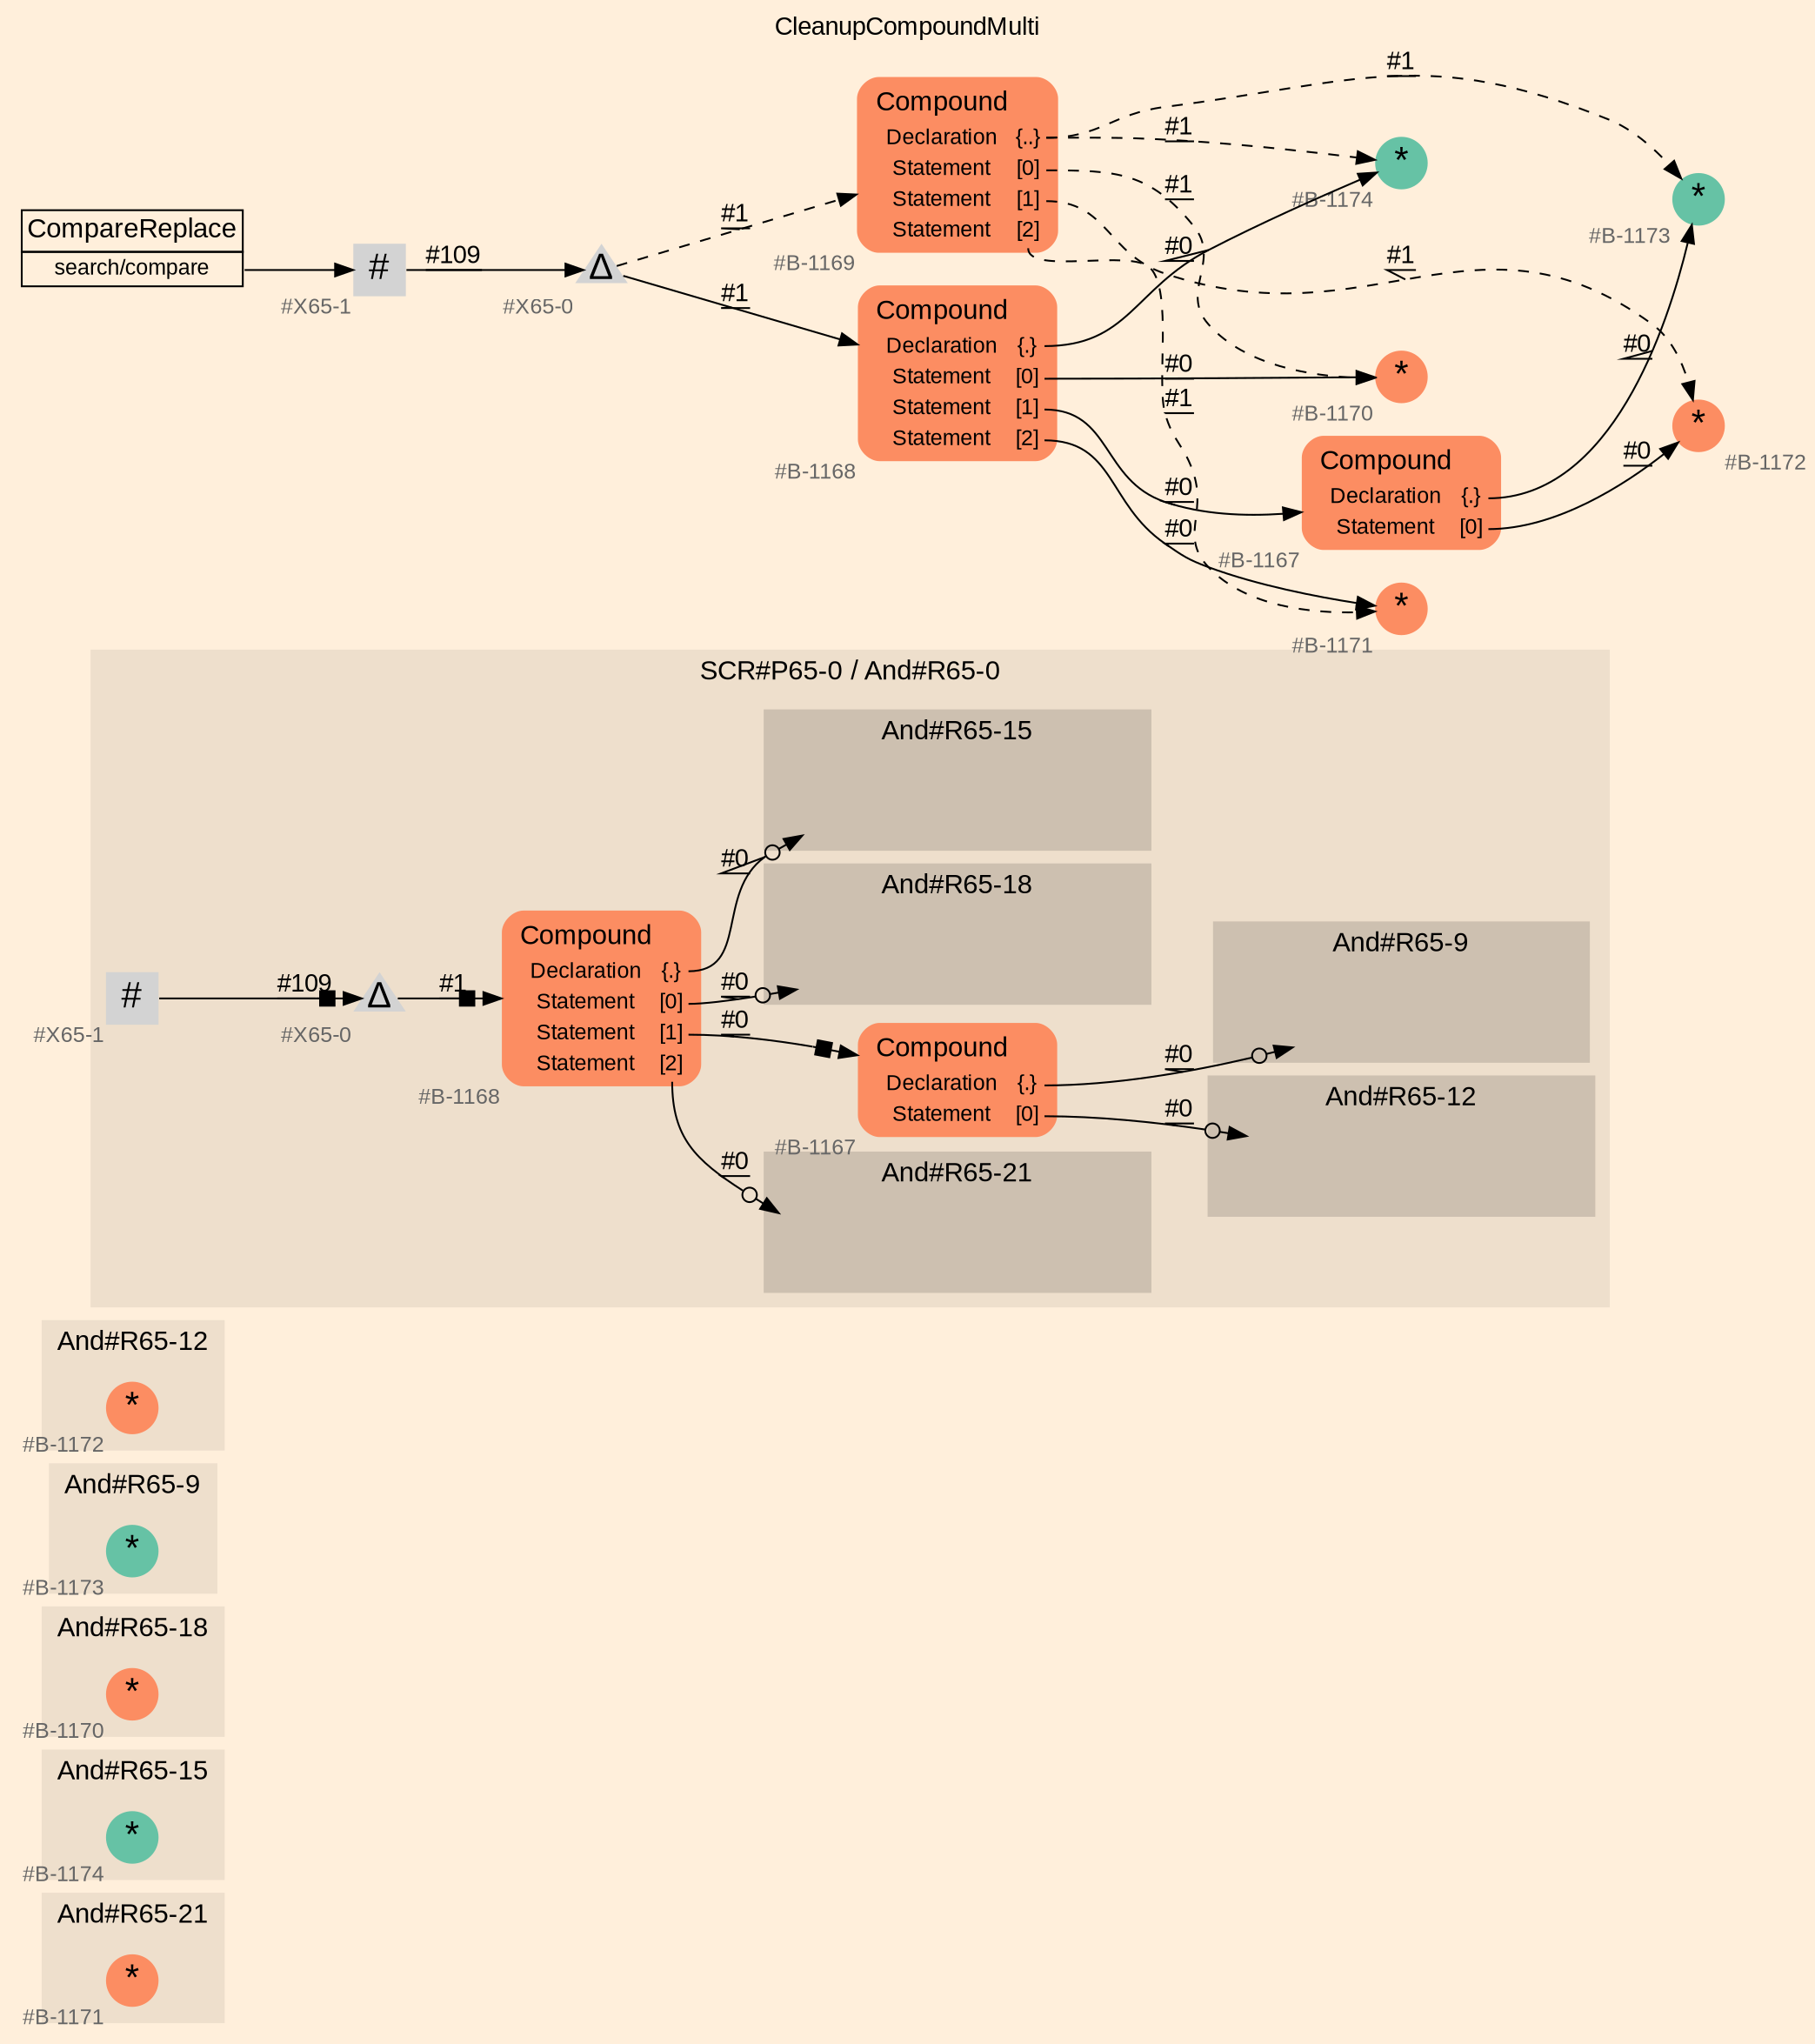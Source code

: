 digraph "CleanupCompoundMulti" {
label = "CleanupCompoundMulti"
labelloc = t
graph [
    rankdir = "LR"
    ranksep = 0.3
    bgcolor = antiquewhite1
    color = black
    fontcolor = black
    fontname = "Arial"
];
node [
    fontname = "Arial"
];
edge [
    fontname = "Arial"
];

// -------------------- figure And#R65-21 --------------------
// -------- region And#R65-21 ----------
subgraph "clusterAnd#R65-21" {
    label = "And#R65-21"
    style = "filled"
    color = antiquewhite2
    fontsize = "15"
    // -------- block And#R65-21/#B-1171 ----------
    "And#R65-21/#B-1171" [
        fillcolor = "/set28/2"
        xlabel = "#B-1171"
        fontsize = "12"
        fontcolor = grey40
        shape = "circle"
        label = <<FONT COLOR="black" POINT-SIZE="20">*</FONT>>
        style = "filled"
        penwidth = 0.0
        fixedsize = true
        width = 0.4
        height = 0.4
    ];
    
}


// -------------------- figure And#R65-15 --------------------
// -------- region And#R65-15 ----------
subgraph "clusterAnd#R65-15" {
    label = "And#R65-15"
    style = "filled"
    color = antiquewhite2
    fontsize = "15"
    // -------- block And#R65-15/#B-1174 ----------
    "And#R65-15/#B-1174" [
        fillcolor = "/set28/1"
        xlabel = "#B-1174"
        fontsize = "12"
        fontcolor = grey40
        shape = "circle"
        label = <<FONT COLOR="black" POINT-SIZE="20">*</FONT>>
        style = "filled"
        penwidth = 0.0
        fixedsize = true
        width = 0.4
        height = 0.4
    ];
    
}


// -------------------- figure And#R65-18 --------------------
// -------- region And#R65-18 ----------
subgraph "clusterAnd#R65-18" {
    label = "And#R65-18"
    style = "filled"
    color = antiquewhite2
    fontsize = "15"
    // -------- block And#R65-18/#B-1170 ----------
    "And#R65-18/#B-1170" [
        fillcolor = "/set28/2"
        xlabel = "#B-1170"
        fontsize = "12"
        fontcolor = grey40
        shape = "circle"
        label = <<FONT COLOR="black" POINT-SIZE="20">*</FONT>>
        style = "filled"
        penwidth = 0.0
        fixedsize = true
        width = 0.4
        height = 0.4
    ];
    
}


// -------------------- figure And#R65-9 --------------------
// -------- region And#R65-9 ----------
subgraph "clusterAnd#R65-9" {
    label = "And#R65-9"
    style = "filled"
    color = antiquewhite2
    fontsize = "15"
    // -------- block And#R65-9/#B-1173 ----------
    "And#R65-9/#B-1173" [
        fillcolor = "/set28/1"
        xlabel = "#B-1173"
        fontsize = "12"
        fontcolor = grey40
        shape = "circle"
        label = <<FONT COLOR="black" POINT-SIZE="20">*</FONT>>
        style = "filled"
        penwidth = 0.0
        fixedsize = true
        width = 0.4
        height = 0.4
    ];
    
}


// -------------------- figure And#R65-12 --------------------
// -------- region And#R65-12 ----------
subgraph "clusterAnd#R65-12" {
    label = "And#R65-12"
    style = "filled"
    color = antiquewhite2
    fontsize = "15"
    // -------- block And#R65-12/#B-1172 ----------
    "And#R65-12/#B-1172" [
        fillcolor = "/set28/2"
        xlabel = "#B-1172"
        fontsize = "12"
        fontcolor = grey40
        shape = "circle"
        label = <<FONT COLOR="black" POINT-SIZE="20">*</FONT>>
        style = "filled"
        penwidth = 0.0
        fixedsize = true
        width = 0.4
        height = 0.4
    ];
    
}


// -------------------- figure And#R65-0 --------------------
// -------- region And#R65-0 ----------
subgraph "clusterAnd#R65-0" {
    label = "SCR#P65-0 / And#R65-0"
    style = "filled"
    color = antiquewhite2
    fontsize = "15"
    // -------- block And#R65-0/#B-1167 ----------
    "And#R65-0/#B-1167" [
        fillcolor = "/set28/2"
        xlabel = "#B-1167"
        fontsize = "12"
        fontcolor = grey40
        shape = "plaintext"
        label = <<TABLE BORDER="0" CELLBORDER="0" CELLSPACING="0">
         <TR><TD><FONT COLOR="black" POINT-SIZE="15">Compound</FONT></TD></TR>
         <TR><TD><FONT COLOR="black" POINT-SIZE="12">Declaration</FONT></TD><TD PORT="port0"><FONT COLOR="black" POINT-SIZE="12">{.}</FONT></TD></TR>
         <TR><TD><FONT COLOR="black" POINT-SIZE="12">Statement</FONT></TD><TD PORT="port1"><FONT COLOR="black" POINT-SIZE="12">[0]</FONT></TD></TR>
        </TABLE>>
        style = "rounded,filled"
    ];
    
    // -------- block And#R65-0/#B-1168 ----------
    "And#R65-0/#B-1168" [
        fillcolor = "/set28/2"
        xlabel = "#B-1168"
        fontsize = "12"
        fontcolor = grey40
        shape = "plaintext"
        label = <<TABLE BORDER="0" CELLBORDER="0" CELLSPACING="0">
         <TR><TD><FONT COLOR="black" POINT-SIZE="15">Compound</FONT></TD></TR>
         <TR><TD><FONT COLOR="black" POINT-SIZE="12">Declaration</FONT></TD><TD PORT="port0"><FONT COLOR="black" POINT-SIZE="12">{.}</FONT></TD></TR>
         <TR><TD><FONT COLOR="black" POINT-SIZE="12">Statement</FONT></TD><TD PORT="port1"><FONT COLOR="black" POINT-SIZE="12">[0]</FONT></TD></TR>
         <TR><TD><FONT COLOR="black" POINT-SIZE="12">Statement</FONT></TD><TD PORT="port2"><FONT COLOR="black" POINT-SIZE="12">[1]</FONT></TD></TR>
         <TR><TD><FONT COLOR="black" POINT-SIZE="12">Statement</FONT></TD><TD PORT="port3"><FONT COLOR="black" POINT-SIZE="12">[2]</FONT></TD></TR>
        </TABLE>>
        style = "rounded,filled"
    ];
    
    // -------- block And#R65-0/#X65-0 ----------
    "And#R65-0/#X65-0" [
        xlabel = "#X65-0"
        fontsize = "12"
        fontcolor = grey40
        shape = "triangle"
        label = <<FONT COLOR="black" POINT-SIZE="20">Δ</FONT>>
        style = "filled"
        penwidth = 0.0
        fixedsize = true
        width = 0.4
        height = 0.4
    ];
    
    // -------- block And#R65-0/#X65-1 ----------
    "And#R65-0/#X65-1" [
        xlabel = "#X65-1"
        fontsize = "12"
        fontcolor = grey40
        shape = "square"
        label = <<FONT COLOR="black" POINT-SIZE="20">#</FONT>>
        style = "filled"
        penwidth = 0.0
        fixedsize = true
        width = 0.4
        height = 0.4
    ];
    
    // -------- region And#R65-0/And#R65-12 ----------
    subgraph "clusterAnd#R65-0/And#R65-12" {
        label = "And#R65-12"
        style = "filled"
        color = antiquewhite3
        fontsize = "15"
        // -------- block And#R65-0/And#R65-12/#B-1172 ----------
        "And#R65-0/And#R65-12/#B-1172" [
            fillcolor = "/set28/2"
            xlabel = "#B-1172"
            fontsize = "12"
            fontcolor = grey40
            shape = "none"
            style = "invisible"
        ];
        
    }
    
    // -------- region And#R65-0/And#R65-9 ----------
    subgraph "clusterAnd#R65-0/And#R65-9" {
        label = "And#R65-9"
        style = "filled"
        color = antiquewhite3
        fontsize = "15"
        // -------- block And#R65-0/And#R65-9/#B-1173 ----------
        "And#R65-0/And#R65-9/#B-1173" [
            fillcolor = "/set28/1"
            xlabel = "#B-1173"
            fontsize = "12"
            fontcolor = grey40
            shape = "none"
            style = "invisible"
        ];
        
    }
    
    // -------- region And#R65-0/And#R65-18 ----------
    subgraph "clusterAnd#R65-0/And#R65-18" {
        label = "And#R65-18"
        style = "filled"
        color = antiquewhite3
        fontsize = "15"
        // -------- block And#R65-0/And#R65-18/#B-1170 ----------
        "And#R65-0/And#R65-18/#B-1170" [
            fillcolor = "/set28/2"
            xlabel = "#B-1170"
            fontsize = "12"
            fontcolor = grey40
            shape = "none"
            style = "invisible"
        ];
        
    }
    
    // -------- region And#R65-0/And#R65-15 ----------
    subgraph "clusterAnd#R65-0/And#R65-15" {
        label = "And#R65-15"
        style = "filled"
        color = antiquewhite3
        fontsize = "15"
        // -------- block And#R65-0/And#R65-15/#B-1174 ----------
        "And#R65-0/And#R65-15/#B-1174" [
            fillcolor = "/set28/1"
            xlabel = "#B-1174"
            fontsize = "12"
            fontcolor = grey40
            shape = "none"
            style = "invisible"
        ];
        
    }
    
    // -------- region And#R65-0/And#R65-21 ----------
    subgraph "clusterAnd#R65-0/And#R65-21" {
        label = "And#R65-21"
        style = "filled"
        color = antiquewhite3
        fontsize = "15"
        // -------- block And#R65-0/And#R65-21/#B-1171 ----------
        "And#R65-0/And#R65-21/#B-1171" [
            fillcolor = "/set28/2"
            xlabel = "#B-1171"
            fontsize = "12"
            fontcolor = grey40
            shape = "none"
            style = "invisible"
        ];
        
    }
    
}

"And#R65-0/#B-1167":port0 -> "And#R65-0/And#R65-9/#B-1173" [
    arrowhead="normalnoneodot"
    label = "#0"
    decorate = true
    color = black
    fontcolor = black
];

"And#R65-0/#B-1167":port1 -> "And#R65-0/And#R65-12/#B-1172" [
    arrowhead="normalnoneodot"
    label = "#0"
    decorate = true
    color = black
    fontcolor = black
];

"And#R65-0/#B-1168":port0 -> "And#R65-0/And#R65-15/#B-1174" [
    arrowhead="normalnoneodot"
    label = "#0"
    decorate = true
    color = black
    fontcolor = black
];

"And#R65-0/#B-1168":port1 -> "And#R65-0/And#R65-18/#B-1170" [
    arrowhead="normalnoneodot"
    label = "#0"
    decorate = true
    color = black
    fontcolor = black
];

"And#R65-0/#B-1168":port2 -> "And#R65-0/#B-1167" [
    arrowhead="normalnonebox"
    label = "#0"
    decorate = true
    color = black
    fontcolor = black
];

"And#R65-0/#B-1168":port3 -> "And#R65-0/And#R65-21/#B-1171" [
    arrowhead="normalnoneodot"
    label = "#0"
    decorate = true
    color = black
    fontcolor = black
];

"And#R65-0/#X65-0" -> "And#R65-0/#B-1168" [
    arrowhead="normalnonebox"
    label = "#1"
    decorate = true
    color = black
    fontcolor = black
];

"And#R65-0/#X65-1" -> "And#R65-0/#X65-0" [
    arrowhead="normalnonebox"
    label = "#109"
    decorate = true
    color = black
    fontcolor = black
];


// -------------------- transformation figure --------------------
// -------- block CR#X65-2 ----------
"CR#X65-2" [
    fillcolor = antiquewhite1
    fontsize = "12"
    fontcolor = grey40
    shape = "plaintext"
    label = <<TABLE BORDER="0" CELLBORDER="1" CELLSPACING="0">
     <TR><TD><FONT COLOR="black" POINT-SIZE="15">CompareReplace</FONT></TD></TR>
     <TR><TD PORT="port0"><FONT COLOR="black" POINT-SIZE="12">search/compare</FONT></TD></TR>
    </TABLE>>
    style = "filled"
    color = black
];

// -------- block #X65-1 ----------
"#X65-1" [
    xlabel = "#X65-1"
    fontsize = "12"
    fontcolor = grey40
    shape = "square"
    label = <<FONT COLOR="black" POINT-SIZE="20">#</FONT>>
    style = "filled"
    penwidth = 0.0
    fixedsize = true
    width = 0.4
    height = 0.4
];

// -------- block #X65-0 ----------
"#X65-0" [
    xlabel = "#X65-0"
    fontsize = "12"
    fontcolor = grey40
    shape = "triangle"
    label = <<FONT COLOR="black" POINT-SIZE="20">Δ</FONT>>
    style = "filled"
    penwidth = 0.0
    fixedsize = true
    width = 0.4
    height = 0.4
];

// -------- block #B-1168 ----------
"#B-1168" [
    fillcolor = "/set28/2"
    xlabel = "#B-1168"
    fontsize = "12"
    fontcolor = grey40
    shape = "plaintext"
    label = <<TABLE BORDER="0" CELLBORDER="0" CELLSPACING="0">
     <TR><TD><FONT COLOR="black" POINT-SIZE="15">Compound</FONT></TD></TR>
     <TR><TD><FONT COLOR="black" POINT-SIZE="12">Declaration</FONT></TD><TD PORT="port0"><FONT COLOR="black" POINT-SIZE="12">{.}</FONT></TD></TR>
     <TR><TD><FONT COLOR="black" POINT-SIZE="12">Statement</FONT></TD><TD PORT="port1"><FONT COLOR="black" POINT-SIZE="12">[0]</FONT></TD></TR>
     <TR><TD><FONT COLOR="black" POINT-SIZE="12">Statement</FONT></TD><TD PORT="port2"><FONT COLOR="black" POINT-SIZE="12">[1]</FONT></TD></TR>
     <TR><TD><FONT COLOR="black" POINT-SIZE="12">Statement</FONT></TD><TD PORT="port3"><FONT COLOR="black" POINT-SIZE="12">[2]</FONT></TD></TR>
    </TABLE>>
    style = "rounded,filled"
];

// -------- block #B-1174 ----------
"#B-1174" [
    fillcolor = "/set28/1"
    xlabel = "#B-1174"
    fontsize = "12"
    fontcolor = grey40
    shape = "circle"
    label = <<FONT COLOR="black" POINT-SIZE="20">*</FONT>>
    style = "filled"
    penwidth = 0.0
    fixedsize = true
    width = 0.4
    height = 0.4
];

// -------- block #B-1170 ----------
"#B-1170" [
    fillcolor = "/set28/2"
    xlabel = "#B-1170"
    fontsize = "12"
    fontcolor = grey40
    shape = "circle"
    label = <<FONT COLOR="black" POINT-SIZE="20">*</FONT>>
    style = "filled"
    penwidth = 0.0
    fixedsize = true
    width = 0.4
    height = 0.4
];

// -------- block #B-1167 ----------
"#B-1167" [
    fillcolor = "/set28/2"
    xlabel = "#B-1167"
    fontsize = "12"
    fontcolor = grey40
    shape = "plaintext"
    label = <<TABLE BORDER="0" CELLBORDER="0" CELLSPACING="0">
     <TR><TD><FONT COLOR="black" POINT-SIZE="15">Compound</FONT></TD></TR>
     <TR><TD><FONT COLOR="black" POINT-SIZE="12">Declaration</FONT></TD><TD PORT="port0"><FONT COLOR="black" POINT-SIZE="12">{.}</FONT></TD></TR>
     <TR><TD><FONT COLOR="black" POINT-SIZE="12">Statement</FONT></TD><TD PORT="port1"><FONT COLOR="black" POINT-SIZE="12">[0]</FONT></TD></TR>
    </TABLE>>
    style = "rounded,filled"
];

// -------- block #B-1173 ----------
"#B-1173" [
    fillcolor = "/set28/1"
    xlabel = "#B-1173"
    fontsize = "12"
    fontcolor = grey40
    shape = "circle"
    label = <<FONT COLOR="black" POINT-SIZE="20">*</FONT>>
    style = "filled"
    penwidth = 0.0
    fixedsize = true
    width = 0.4
    height = 0.4
];

// -------- block #B-1172 ----------
"#B-1172" [
    fillcolor = "/set28/2"
    xlabel = "#B-1172"
    fontsize = "12"
    fontcolor = grey40
    shape = "circle"
    label = <<FONT COLOR="black" POINT-SIZE="20">*</FONT>>
    style = "filled"
    penwidth = 0.0
    fixedsize = true
    width = 0.4
    height = 0.4
];

// -------- block #B-1171 ----------
"#B-1171" [
    fillcolor = "/set28/2"
    xlabel = "#B-1171"
    fontsize = "12"
    fontcolor = grey40
    shape = "circle"
    label = <<FONT COLOR="black" POINT-SIZE="20">*</FONT>>
    style = "filled"
    penwidth = 0.0
    fixedsize = true
    width = 0.4
    height = 0.4
];

// -------- block #B-1169 ----------
"#B-1169" [
    fillcolor = "/set28/2"
    xlabel = "#B-1169"
    fontsize = "12"
    fontcolor = grey40
    shape = "plaintext"
    label = <<TABLE BORDER="0" CELLBORDER="0" CELLSPACING="0">
     <TR><TD><FONT COLOR="black" POINT-SIZE="15">Compound</FONT></TD></TR>
     <TR><TD><FONT COLOR="black" POINT-SIZE="12">Declaration</FONT></TD><TD PORT="port0"><FONT COLOR="black" POINT-SIZE="12">{..}</FONT></TD></TR>
     <TR><TD><FONT COLOR="black" POINT-SIZE="12">Statement</FONT></TD><TD PORT="port1"><FONT COLOR="black" POINT-SIZE="12">[0]</FONT></TD></TR>
     <TR><TD><FONT COLOR="black" POINT-SIZE="12">Statement</FONT></TD><TD PORT="port2"><FONT COLOR="black" POINT-SIZE="12">[1]</FONT></TD></TR>
     <TR><TD><FONT COLOR="black" POINT-SIZE="12">Statement</FONT></TD><TD PORT="port3"><FONT COLOR="black" POINT-SIZE="12">[2]</FONT></TD></TR>
    </TABLE>>
    style = "rounded,filled"
];

"CR#X65-2":port0 -> "#X65-1" [
    label = ""
    decorate = true
    color = black
    fontcolor = black
];

"#X65-1" -> "#X65-0" [
    label = "#109"
    decorate = true
    color = black
    fontcolor = black
];

"#X65-0" -> "#B-1168" [
    label = "#1"
    decorate = true
    color = black
    fontcolor = black
];

"#X65-0" -> "#B-1169" [
    style="dashed"
    label = "#1"
    decorate = true
    color = black
    fontcolor = black
];

"#B-1168":port0 -> "#B-1174" [
    label = "#0"
    decorate = true
    color = black
    fontcolor = black
];

"#B-1168":port1 -> "#B-1170" [
    label = "#0"
    decorate = true
    color = black
    fontcolor = black
];

"#B-1168":port2 -> "#B-1167" [
    label = "#0"
    decorate = true
    color = black
    fontcolor = black
];

"#B-1168":port3 -> "#B-1171" [
    label = "#0"
    decorate = true
    color = black
    fontcolor = black
];

"#B-1167":port0 -> "#B-1173" [
    label = "#0"
    decorate = true
    color = black
    fontcolor = black
];

"#B-1167":port1 -> "#B-1172" [
    label = "#0"
    decorate = true
    color = black
    fontcolor = black
];

"#B-1169":port0 -> "#B-1173" [
    style="dashed"
    label = "#1"
    decorate = true
    color = black
    fontcolor = black
];

"#B-1169":port0 -> "#B-1174" [
    style="dashed"
    label = "#1"
    decorate = true
    color = black
    fontcolor = black
];

"#B-1169":port1 -> "#B-1170" [
    style="dashed"
    label = "#1"
    decorate = true
    color = black
    fontcolor = black
];

"#B-1169":port2 -> "#B-1172" [
    style="dashed"
    label = "#1"
    decorate = true
    color = black
    fontcolor = black
];

"#B-1169":port3 -> "#B-1171" [
    style="dashed"
    label = "#1"
    decorate = true
    color = black
    fontcolor = black
];


}

